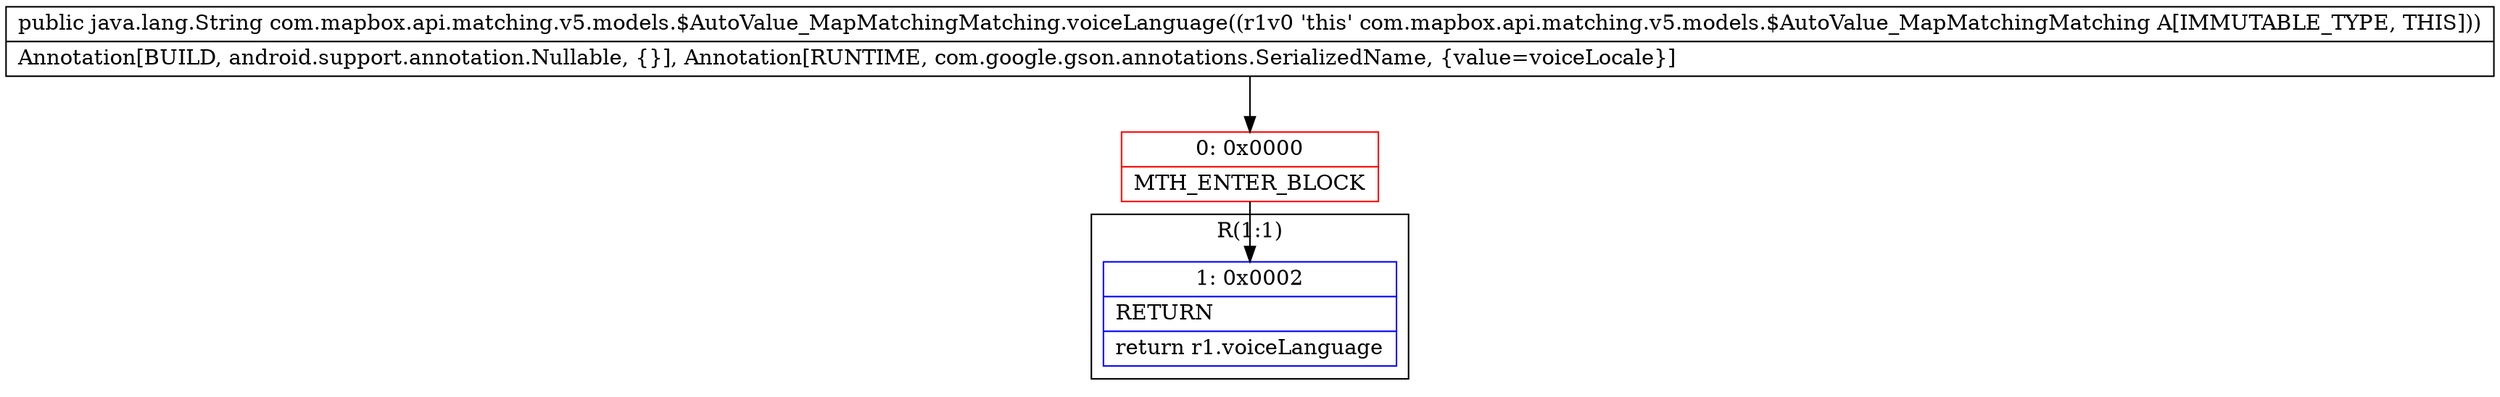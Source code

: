 digraph "CFG forcom.mapbox.api.matching.v5.models.$AutoValue_MapMatchingMatching.voiceLanguage()Ljava\/lang\/String;" {
subgraph cluster_Region_1732083083 {
label = "R(1:1)";
node [shape=record,color=blue];
Node_1 [shape=record,label="{1\:\ 0x0002|RETURN\l|return r1.voiceLanguage\l}"];
}
Node_0 [shape=record,color=red,label="{0\:\ 0x0000|MTH_ENTER_BLOCK\l}"];
MethodNode[shape=record,label="{public java.lang.String com.mapbox.api.matching.v5.models.$AutoValue_MapMatchingMatching.voiceLanguage((r1v0 'this' com.mapbox.api.matching.v5.models.$AutoValue_MapMatchingMatching A[IMMUTABLE_TYPE, THIS]))  | Annotation[BUILD, android.support.annotation.Nullable, \{\}], Annotation[RUNTIME, com.google.gson.annotations.SerializedName, \{value=voiceLocale\}]\l}"];
MethodNode -> Node_0;
Node_0 -> Node_1;
}

